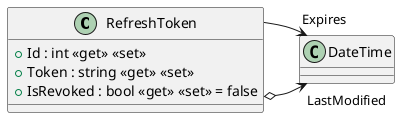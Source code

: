 @startuml
class RefreshToken {
    + Id : int <<get>> <<set>>
    + Token : string <<get>> <<set>>
    + IsRevoked : bool <<get>> <<set>> = false
}
RefreshToken o-> "LastModified" DateTime
RefreshToken --> "Expires" DateTime
@enduml

